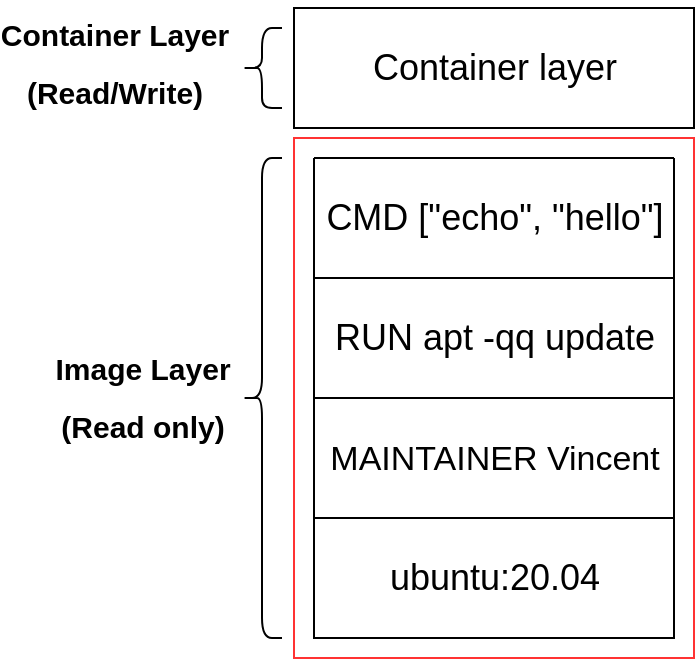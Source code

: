 <mxfile version="15.2.9" type="github">
  <diagram id="prtHgNgQTEPvFCAcTncT" name="Page-1">
    <mxGraphModel dx="782" dy="468" grid="1" gridSize="10" guides="1" tooltips="1" connect="1" arrows="1" fold="1" page="1" pageScale="1" pageWidth="827" pageHeight="1169" math="0" shadow="0">
      <root>
        <mxCell id="0" />
        <mxCell id="1" parent="0" />
        <mxCell id="pY_blO6SuWpe66ele8xy-3" value="" style="rounded=0;whiteSpace=wrap;html=1;fontSize=15;strokeColor=#FF3333;" parent="1" vertex="1">
          <mxGeometry x="260" y="160" width="200" height="260" as="geometry" />
        </mxCell>
        <mxCell id="mFB66o9sB7t4NMZbkuxG-1" value="" style="swimlane;startSize=0;" parent="1" vertex="1">
          <mxGeometry x="270" y="170" width="180" height="60" as="geometry" />
        </mxCell>
        <mxCell id="mFB66o9sB7t4NMZbkuxG-2" value="&lt;div&gt;CMD [&quot;echo&quot;, &quot;hello&quot;]&lt;/div&gt;" style="text;html=1;align=center;verticalAlign=middle;resizable=0;points=[];autosize=1;strokeColor=none;fillColor=none;fontSize=18;" parent="mFB66o9sB7t4NMZbkuxG-1" vertex="1">
          <mxGeometry y="15" width="180" height="30" as="geometry" />
        </mxCell>
        <mxCell id="mFB66o9sB7t4NMZbkuxG-3" value="" style="swimlane;startSize=0;" parent="1" vertex="1">
          <mxGeometry x="270" y="230" width="180" height="60" as="geometry" />
        </mxCell>
        <mxCell id="mFB66o9sB7t4NMZbkuxG-4" value="RUN apt -qq update" style="text;html=1;align=center;verticalAlign=middle;resizable=0;points=[];autosize=1;strokeColor=none;fillColor=none;fontSize=18;" parent="mFB66o9sB7t4NMZbkuxG-3" vertex="1">
          <mxGeometry y="15" width="180" height="30" as="geometry" />
        </mxCell>
        <mxCell id="mFB66o9sB7t4NMZbkuxG-5" value="" style="swimlane;startSize=0;" parent="1" vertex="1">
          <mxGeometry x="270" y="290" width="180" height="60" as="geometry" />
        </mxCell>
        <mxCell id="PO_3bKozwQr9iJOwNLG--1" value="&lt;div&gt;&lt;font style=&quot;font-size: 17px&quot;&gt;MAINTAINER Vincent&lt;/font&gt;&lt;/div&gt;" style="text;html=1;align=center;verticalAlign=middle;resizable=0;points=[];autosize=1;strokeColor=none;fillColor=none;fontSize=18;" vertex="1" parent="mFB66o9sB7t4NMZbkuxG-5">
          <mxGeometry y="15" width="180" height="30" as="geometry" />
        </mxCell>
        <mxCell id="mFB66o9sB7t4NMZbkuxG-7" value="" style="swimlane;startSize=0;" parent="1" vertex="1">
          <mxGeometry x="270" y="350" width="180" height="60" as="geometry" />
        </mxCell>
        <mxCell id="mFB66o9sB7t4NMZbkuxG-8" value="ubuntu:20.04" style="text;html=1;align=center;verticalAlign=middle;resizable=0;points=[];autosize=1;strokeColor=none;fillColor=none;fontSize=18;" parent="mFB66o9sB7t4NMZbkuxG-7" vertex="1">
          <mxGeometry x="30" y="15" width="120" height="30" as="geometry" />
        </mxCell>
        <mxCell id="pY_blO6SuWpe66ele8xy-1" value="" style="shape=curlyBracket;whiteSpace=wrap;html=1;rounded=1;" parent="1" vertex="1">
          <mxGeometry x="234" y="170" width="20" height="240" as="geometry" />
        </mxCell>
        <mxCell id="pY_blO6SuWpe66ele8xy-2" value="&lt;font style=&quot;font-size: 15px&quot;&gt;Image Layer&lt;br&gt;(Read only)&lt;/font&gt;" style="text;strokeColor=none;fillColor=none;html=1;fontSize=24;fontStyle=1;verticalAlign=middle;align=center;" parent="1" vertex="1">
          <mxGeometry x="134" y="267" width="100" height="40" as="geometry" />
        </mxCell>
        <mxCell id="pY_blO6SuWpe66ele8xy-4" value="" style="rounded=0;whiteSpace=wrap;html=1;fontSize=15;strokeColor=#000000;" parent="1" vertex="1">
          <mxGeometry x="260" y="95" width="200" height="60" as="geometry" />
        </mxCell>
        <mxCell id="pY_blO6SuWpe66ele8xy-5" value="" style="shape=curlyBracket;whiteSpace=wrap;html=1;rounded=1;" parent="1" vertex="1">
          <mxGeometry x="234" y="105" width="20" height="40" as="geometry" />
        </mxCell>
        <mxCell id="pY_blO6SuWpe66ele8xy-6" value="&lt;span style=&quot;font-size: 15px&quot;&gt;Container Layer&lt;br&gt;(Read/Write)&lt;/span&gt;" style="text;strokeColor=none;fillColor=none;html=1;fontSize=24;fontStyle=1;verticalAlign=middle;align=center;" parent="1" vertex="1">
          <mxGeometry x="120" y="100" width="100" height="40" as="geometry" />
        </mxCell>
        <mxCell id="pY_blO6SuWpe66ele8xy-7" value="Container layer" style="text;html=1;align=center;verticalAlign=middle;resizable=0;points=[];autosize=1;strokeColor=none;fillColor=none;fontSize=18;" parent="1" vertex="1">
          <mxGeometry x="290" y="110" width="140" height="30" as="geometry" />
        </mxCell>
      </root>
    </mxGraphModel>
  </diagram>
</mxfile>
